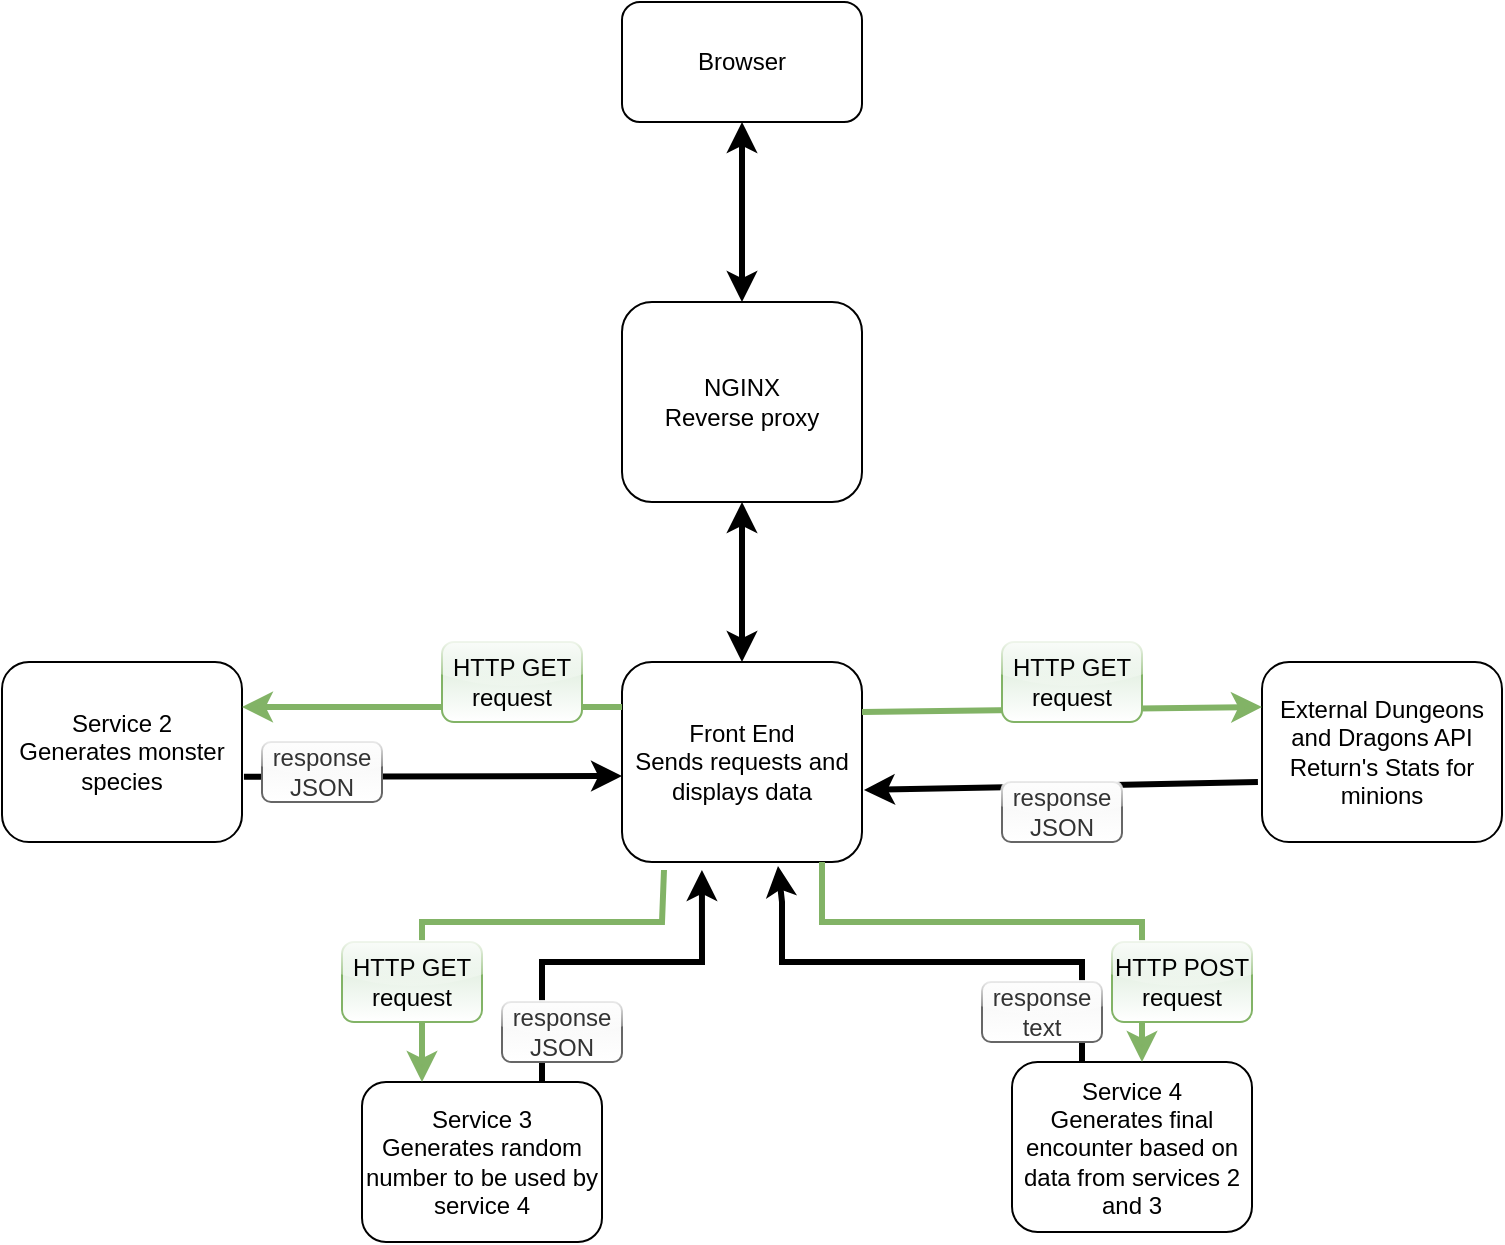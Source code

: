 <mxfile version="20.0.4" type="github">
  <diagram id="C5RBs43oDa-KdzZeNtuy" name="Page-1">
    <mxGraphModel dx="1038" dy="690" grid="1" gridSize="10" guides="1" tooltips="1" connect="1" arrows="1" fold="1" page="1" pageScale="1" pageWidth="827" pageHeight="1169" math="0" shadow="0">
      <root>
        <mxCell id="WIyWlLk6GJQsqaUBKTNV-0" />
        <mxCell id="WIyWlLk6GJQsqaUBKTNV-1" parent="WIyWlLk6GJQsqaUBKTNV-0" />
        <mxCell id="WIyWlLk6GJQsqaUBKTNV-3" value="Service 2&lt;br&gt;Generates monster species" style="rounded=1;whiteSpace=wrap;html=1;fontSize=12;glass=0;strokeWidth=1;shadow=0;" parent="WIyWlLk6GJQsqaUBKTNV-1" vertex="1">
          <mxGeometry x="10" y="370" width="120" height="90" as="geometry" />
        </mxCell>
        <mxCell id="WIyWlLk6GJQsqaUBKTNV-7" value="Front End&lt;br&gt;Sends requests and displays data" style="rounded=1;whiteSpace=wrap;html=1;fontSize=12;glass=0;strokeWidth=1;shadow=0;" parent="WIyWlLk6GJQsqaUBKTNV-1" vertex="1">
          <mxGeometry x="320" y="370" width="120" height="100" as="geometry" />
        </mxCell>
        <mxCell id="WIyWlLk6GJQsqaUBKTNV-11" value="Service 4&lt;br&gt;Generates final encounter based on data from services 2 and 3" style="rounded=1;whiteSpace=wrap;html=1;fontSize=12;glass=0;strokeWidth=1;shadow=0;" parent="WIyWlLk6GJQsqaUBKTNV-1" vertex="1">
          <mxGeometry x="515" y="570" width="120" height="85" as="geometry" />
        </mxCell>
        <mxCell id="WIyWlLk6GJQsqaUBKTNV-12" value="Service 3&lt;br&gt;Generates random number to be used by service 4" style="rounded=1;whiteSpace=wrap;html=1;fontSize=12;glass=0;strokeWidth=1;shadow=0;" parent="WIyWlLk6GJQsqaUBKTNV-1" vertex="1">
          <mxGeometry x="190" y="580" width="120" height="80" as="geometry" />
        </mxCell>
        <mxCell id="hpp-spq6lT1AGiKlOlA--0" value="" style="endArrow=classic;html=1;rounded=0;entryX=0.342;entryY=0;entryDx=0;entryDy=0;strokeColor=none;entryPerimeter=0;" parent="WIyWlLk6GJQsqaUBKTNV-1" target="WIyWlLk6GJQsqaUBKTNV-3" edge="1">
          <mxGeometry width="50" height="50" relative="1" as="geometry">
            <mxPoint x="310" y="430" as="sourcePoint" />
            <mxPoint x="170" y="510" as="targetPoint" />
            <Array as="points">
              <mxPoint x="120" y="430" />
            </Array>
          </mxGeometry>
        </mxCell>
        <mxCell id="hpp-spq6lT1AGiKlOlA--1" value="" style="endArrow=classic;html=1;rounded=0;strokeWidth=3;fillColor=#d5e8d4;strokeColor=#82b366;startArrow=none;entryX=1;entryY=0.25;entryDx=0;entryDy=0;" parent="WIyWlLk6GJQsqaUBKTNV-1" edge="1" target="WIyWlLk6GJQsqaUBKTNV-3">
          <mxGeometry width="50" height="50" relative="1" as="geometry">
            <mxPoint x="320" y="392.5" as="sourcePoint" />
            <mxPoint x="280" y="382.5" as="targetPoint" />
            <Array as="points" />
          </mxGeometry>
        </mxCell>
        <mxCell id="hpp-spq6lT1AGiKlOlA--2" value="" style="endArrow=classic;html=1;rounded=0;strokeWidth=3;exitX=1.008;exitY=0.638;exitDx=0;exitDy=0;exitPerimeter=0;" parent="WIyWlLk6GJQsqaUBKTNV-1" source="WIyWlLk6GJQsqaUBKTNV-3" edge="1">
          <mxGeometry width="50" height="50" relative="1" as="geometry">
            <mxPoint x="170" y="490" as="sourcePoint" />
            <mxPoint x="320" y="427" as="targetPoint" />
            <Array as="points" />
          </mxGeometry>
        </mxCell>
        <mxCell id="hpp-spq6lT1AGiKlOlA--3" value="" style="endArrow=classic;html=1;rounded=0;strokeWidth=3;exitX=0.75;exitY=0;exitDx=0;exitDy=0;entryX=0.333;entryY=1.04;entryDx=0;entryDy=0;entryPerimeter=0;" parent="WIyWlLk6GJQsqaUBKTNV-1" source="WIyWlLk6GJQsqaUBKTNV-12" target="WIyWlLk6GJQsqaUBKTNV-7" edge="1">
          <mxGeometry width="50" height="50" relative="1" as="geometry">
            <mxPoint x="390" y="500" as="sourcePoint" />
            <mxPoint x="440" y="450" as="targetPoint" />
            <Array as="points">
              <mxPoint x="280" y="520" />
              <mxPoint x="360" y="520" />
            </Array>
          </mxGeometry>
        </mxCell>
        <mxCell id="hpp-spq6lT1AGiKlOlA--4" value="" style="endArrow=classic;html=1;rounded=0;strokeWidth=3;fillColor=#d5e8d4;strokeColor=#82b366;entryX=0.25;entryY=0;entryDx=0;entryDy=0;exitX=0.175;exitY=1.04;exitDx=0;exitDy=0;exitPerimeter=0;" parent="WIyWlLk6GJQsqaUBKTNV-1" source="WIyWlLk6GJQsqaUBKTNV-7" target="WIyWlLk6GJQsqaUBKTNV-12" edge="1">
          <mxGeometry width="50" height="50" relative="1" as="geometry">
            <mxPoint x="340" y="500" as="sourcePoint" />
            <mxPoint x="200" y="530" as="targetPoint" />
            <Array as="points">
              <mxPoint x="340" y="500" />
              <mxPoint x="220" y="500" />
            </Array>
          </mxGeometry>
        </mxCell>
        <mxCell id="hpp-spq6lT1AGiKlOlA--5" value="" style="endArrow=classic;html=1;rounded=0;strokeWidth=3;fillColor=#d5e8d4;strokeColor=#82b366;" parent="WIyWlLk6GJQsqaUBKTNV-1" edge="1">
          <mxGeometry width="50" height="50" relative="1" as="geometry">
            <mxPoint x="420" y="470" as="sourcePoint" />
            <mxPoint x="580" y="570" as="targetPoint" />
            <Array as="points">
              <mxPoint x="420" y="500" />
              <mxPoint x="580" y="500" />
            </Array>
          </mxGeometry>
        </mxCell>
        <mxCell id="hpp-spq6lT1AGiKlOlA--6" value="" style="endArrow=classic;html=1;rounded=0;strokeWidth=3;entryX=0.65;entryY=1.02;entryDx=0;entryDy=0;entryPerimeter=0;" parent="WIyWlLk6GJQsqaUBKTNV-1" target="WIyWlLk6GJQsqaUBKTNV-7" edge="1">
          <mxGeometry width="50" height="50" relative="1" as="geometry">
            <mxPoint x="550" y="570" as="sourcePoint" />
            <mxPoint x="400" y="480" as="targetPoint" />
            <Array as="points">
              <mxPoint x="550" y="520" />
              <mxPoint x="400" y="520" />
              <mxPoint x="400" y="490" />
            </Array>
          </mxGeometry>
        </mxCell>
        <mxCell id="nXyZymyzkvAbe8v-hzIz-0" value="NGINX&lt;br&gt;Reverse proxy" style="rounded=1;whiteSpace=wrap;html=1;fontSize=12;glass=0;strokeWidth=1;shadow=0;" parent="WIyWlLk6GJQsqaUBKTNV-1" vertex="1">
          <mxGeometry x="320" y="190" width="120" height="100" as="geometry" />
        </mxCell>
        <mxCell id="nXyZymyzkvAbe8v-hzIz-2" value="" style="endArrow=classic;startArrow=classic;html=1;rounded=0;entryX=0.5;entryY=1;entryDx=0;entryDy=0;exitX=0.5;exitY=0;exitDx=0;exitDy=0;strokeWidth=3;" parent="WIyWlLk6GJQsqaUBKTNV-1" source="WIyWlLk6GJQsqaUBKTNV-7" target="nXyZymyzkvAbe8v-hzIz-0" edge="1">
          <mxGeometry width="50" height="50" relative="1" as="geometry">
            <mxPoint x="360" y="340" as="sourcePoint" />
            <mxPoint x="410" y="290" as="targetPoint" />
          </mxGeometry>
        </mxCell>
        <mxCell id="nXyZymyzkvAbe8v-hzIz-3" value="Browser" style="rounded=1;whiteSpace=wrap;html=1;" parent="WIyWlLk6GJQsqaUBKTNV-1" vertex="1">
          <mxGeometry x="320" y="40" width="120" height="60" as="geometry" />
        </mxCell>
        <mxCell id="nXyZymyzkvAbe8v-hzIz-4" value="" style="endArrow=classic;startArrow=classic;html=1;rounded=0;strokeWidth=3;entryX=0.5;entryY=1;entryDx=0;entryDy=0;exitX=0.5;exitY=0;exitDx=0;exitDy=0;" parent="WIyWlLk6GJQsqaUBKTNV-1" source="nXyZymyzkvAbe8v-hzIz-0" target="nXyZymyzkvAbe8v-hzIz-3" edge="1">
          <mxGeometry width="50" height="50" relative="1" as="geometry">
            <mxPoint x="350" y="180" as="sourcePoint" />
            <mxPoint x="400" y="130" as="targetPoint" />
          </mxGeometry>
        </mxCell>
        <mxCell id="nXyZymyzkvAbe8v-hzIz-10" value="response&lt;br&gt;JSON" style="text;html=1;strokeColor=#666666;fillColor=#f5f5f5;align=center;verticalAlign=middle;whiteSpace=wrap;rounded=1;glass=1;fontColor=#333333;gradientColor=#ffffff;" parent="WIyWlLk6GJQsqaUBKTNV-1" vertex="1">
          <mxGeometry x="140" y="410" width="60" height="30" as="geometry" />
        </mxCell>
        <mxCell id="nXyZymyzkvAbe8v-hzIz-12" value="HTTP GET request" style="text;html=1;strokeColor=#82b366;fillColor=#d5e8d4;align=center;verticalAlign=middle;whiteSpace=wrap;rounded=1;gradientColor=#ffffff;glass=1;" parent="WIyWlLk6GJQsqaUBKTNV-1" vertex="1">
          <mxGeometry x="180" y="510" width="70" height="40" as="geometry" />
        </mxCell>
        <mxCell id="nXyZymyzkvAbe8v-hzIz-13" value="response&lt;br&gt;JSON" style="text;html=1;strokeColor=#666666;fillColor=#f5f5f5;align=center;verticalAlign=middle;whiteSpace=wrap;rounded=1;glass=1;fontColor=#333333;gradientColor=#ffffff;" parent="WIyWlLk6GJQsqaUBKTNV-1" vertex="1">
          <mxGeometry x="260" y="540" width="60" height="30" as="geometry" />
        </mxCell>
        <mxCell id="nXyZymyzkvAbe8v-hzIz-14" value="response&lt;br&gt;text" style="text;html=1;strokeColor=#666666;fillColor=#f5f5f5;align=center;verticalAlign=middle;whiteSpace=wrap;rounded=1;glass=1;fontColor=#333333;gradientColor=#ffffff;" parent="WIyWlLk6GJQsqaUBKTNV-1" vertex="1">
          <mxGeometry x="500" y="530" width="60" height="30" as="geometry" />
        </mxCell>
        <mxCell id="nXyZymyzkvAbe8v-hzIz-15" value="HTTP POST request" style="text;html=1;strokeColor=#82b366;fillColor=#d5e8d4;align=center;verticalAlign=middle;whiteSpace=wrap;rounded=1;gradientColor=#ffffff;glass=1;" parent="WIyWlLk6GJQsqaUBKTNV-1" vertex="1">
          <mxGeometry x="565" y="510" width="70" height="40" as="geometry" />
        </mxCell>
        <mxCell id="nXyZymyzkvAbe8v-hzIz-6" value="HTTP GET request" style="text;html=1;strokeColor=#82b366;fillColor=#d5e8d4;align=center;verticalAlign=middle;whiteSpace=wrap;rounded=1;gradientColor=#ffffff;glass=1;" parent="WIyWlLk6GJQsqaUBKTNV-1" vertex="1">
          <mxGeometry x="230" y="360" width="70" height="40" as="geometry" />
        </mxCell>
        <mxCell id="64jdXB7ALOxcYO00dOUx-3" value="External Dungeons and Dragons API&lt;br&gt;Return&#39;s Stats for minions" style="rounded=1;whiteSpace=wrap;html=1;" vertex="1" parent="WIyWlLk6GJQsqaUBKTNV-1">
          <mxGeometry x="640" y="370" width="120" height="90" as="geometry" />
        </mxCell>
        <mxCell id="64jdXB7ALOxcYO00dOUx-6" value="" style="endArrow=classic;html=1;rounded=0;exitX=1;exitY=0.25;exitDx=0;exitDy=0;entryX=0;entryY=0.25;entryDx=0;entryDy=0;strokeColor=#82B366;strokeWidth=3;" edge="1" parent="WIyWlLk6GJQsqaUBKTNV-1" source="WIyWlLk6GJQsqaUBKTNV-7" target="64jdXB7ALOxcYO00dOUx-3">
          <mxGeometry width="50" height="50" relative="1" as="geometry">
            <mxPoint x="450" y="390" as="sourcePoint" />
            <mxPoint x="640" y="390" as="targetPoint" />
          </mxGeometry>
        </mxCell>
        <mxCell id="64jdXB7ALOxcYO00dOUx-7" value="" style="endArrow=classic;html=1;rounded=0;strokeColor=#000000;strokeWidth=3;entryX=1.008;entryY=0.64;entryDx=0;entryDy=0;entryPerimeter=0;exitX=-0.017;exitY=0.667;exitDx=0;exitDy=0;exitPerimeter=0;" edge="1" parent="WIyWlLk6GJQsqaUBKTNV-1" source="64jdXB7ALOxcYO00dOUx-3" target="WIyWlLk6GJQsqaUBKTNV-7">
          <mxGeometry width="50" height="50" relative="1" as="geometry">
            <mxPoint x="540" y="450" as="sourcePoint" />
            <mxPoint x="590" y="400" as="targetPoint" />
          </mxGeometry>
        </mxCell>
        <mxCell id="64jdXB7ALOxcYO00dOUx-8" value="HTTP GET request" style="text;html=1;strokeColor=#82b366;fillColor=#d5e8d4;align=center;verticalAlign=middle;whiteSpace=wrap;rounded=1;gradientColor=#ffffff;glass=1;" vertex="1" parent="WIyWlLk6GJQsqaUBKTNV-1">
          <mxGeometry x="510" y="360" width="70" height="40" as="geometry" />
        </mxCell>
        <mxCell id="64jdXB7ALOxcYO00dOUx-9" value="response&lt;br&gt;JSON" style="text;html=1;strokeColor=#666666;fillColor=#f5f5f5;align=center;verticalAlign=middle;whiteSpace=wrap;rounded=1;glass=1;fontColor=#333333;gradientColor=#ffffff;" vertex="1" parent="WIyWlLk6GJQsqaUBKTNV-1">
          <mxGeometry x="510" y="430" width="60" height="30" as="geometry" />
        </mxCell>
      </root>
    </mxGraphModel>
  </diagram>
</mxfile>

